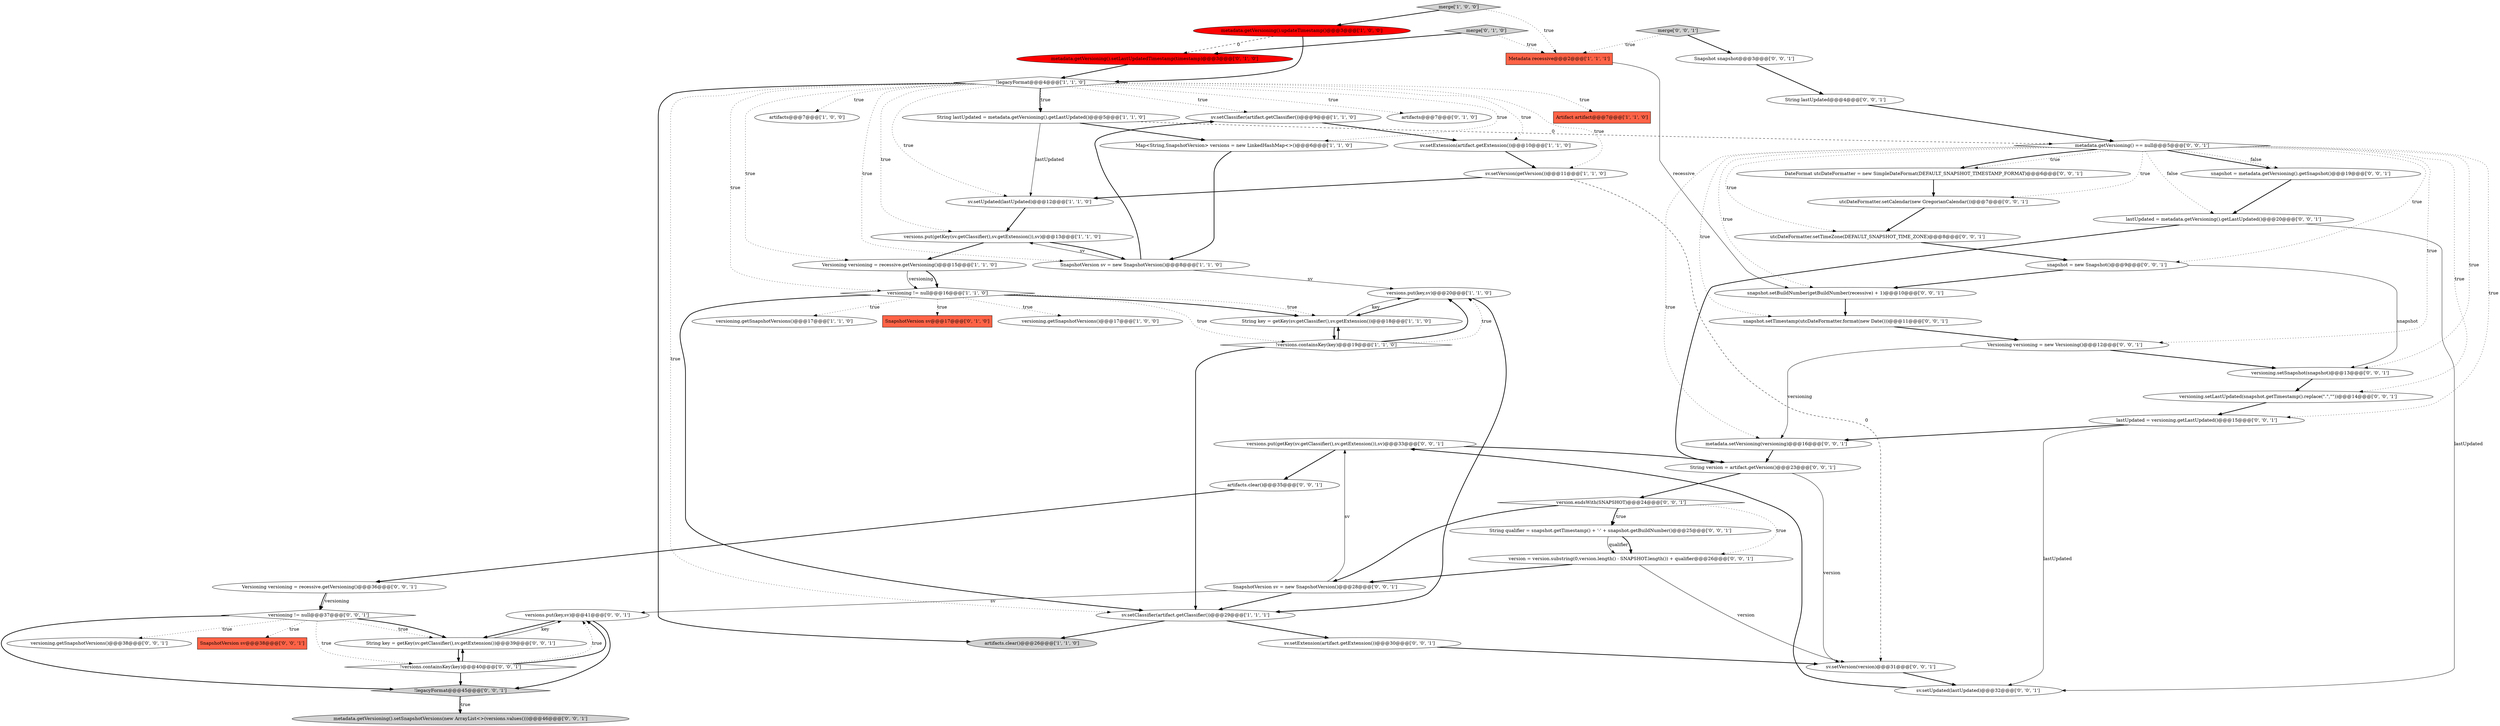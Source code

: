 digraph {
30 [style = filled, label = "versions.put(key,sv)@@@41@@@['0', '0', '1']", fillcolor = white, shape = ellipse image = "AAA0AAABBB3BBB"];
32 [style = filled, label = "versioning.getSnapshotVersions()@@@38@@@['0', '0', '1']", fillcolor = white, shape = ellipse image = "AAA0AAABBB3BBB"];
9 [style = filled, label = "versioning.getSnapshotVersions()@@@17@@@['1', '0', '0']", fillcolor = white, shape = ellipse image = "AAA0AAABBB1BBB"];
51 [style = filled, label = "sv.setExtension(artifact.getExtension())@@@30@@@['0', '0', '1']", fillcolor = white, shape = ellipse image = "AAA0AAABBB3BBB"];
19 [style = filled, label = "!legacyFormat@@@4@@@['1', '1', '0']", fillcolor = white, shape = diamond image = "AAA0AAABBB1BBB"];
42 [style = filled, label = "merge['0', '0', '1']", fillcolor = lightgray, shape = diamond image = "AAA0AAABBB3BBB"];
47 [style = filled, label = "metadata.setVersioning(versioning)@@@16@@@['0', '0', '1']", fillcolor = white, shape = ellipse image = "AAA0AAABBB3BBB"];
55 [style = filled, label = "version.endsWith(SNAPSHOT)@@@24@@@['0', '0', '1']", fillcolor = white, shape = diamond image = "AAA0AAABBB3BBB"];
33 [style = filled, label = "snapshot.setBuildNumber(getBuildNumber(recessive) + 1)@@@10@@@['0', '0', '1']", fillcolor = white, shape = ellipse image = "AAA0AAABBB3BBB"];
17 [style = filled, label = "String key = getKey(sv.getClassifier(),sv.getExtension())@@@18@@@['1', '1', '0']", fillcolor = white, shape = ellipse image = "AAA0AAABBB1BBB"];
37 [style = filled, label = "sv.setVersion(version)@@@31@@@['0', '0', '1']", fillcolor = white, shape = ellipse image = "AAA0AAABBB3BBB"];
20 [style = filled, label = "sv.setClassifier(artifact.getClassifier())@@@9@@@['1', '1', '0']", fillcolor = white, shape = ellipse image = "AAA0AAABBB1BBB"];
62 [style = filled, label = "Versioning versioning = recessive.getVersioning()@@@36@@@['0', '0', '1']", fillcolor = white, shape = ellipse image = "AAA0AAABBB3BBB"];
10 [style = filled, label = "!versions.containsKey(key)@@@19@@@['1', '1', '0']", fillcolor = white, shape = diamond image = "AAA0AAABBB1BBB"];
50 [style = filled, label = "versioning.setLastUpdated(snapshot.getTimestamp().replace(\".\",\"\"))@@@14@@@['0', '0', '1']", fillcolor = white, shape = ellipse image = "AAA0AAABBB3BBB"];
35 [style = filled, label = "DateFormat utcDateFormatter = new SimpleDateFormat(DEFAULT_SNAPSHOT_TIMESTAMP_FORMAT)@@@6@@@['0', '0', '1']", fillcolor = white, shape = ellipse image = "AAA0AAABBB3BBB"];
22 [style = filled, label = "Artifact artifact@@@7@@@['1', '1', '0']", fillcolor = tomato, shape = box image = "AAA0AAABBB1BBB"];
25 [style = filled, label = "merge['0', '1', '0']", fillcolor = lightgray, shape = diamond image = "AAA0AAABBB2BBB"];
2 [style = filled, label = "metadata.getVersioning().updateTimestamp()@@@3@@@['1', '0', '0']", fillcolor = red, shape = ellipse image = "AAA1AAABBB1BBB"];
28 [style = filled, label = "snapshot = new Snapshot()@@@9@@@['0', '0', '1']", fillcolor = white, shape = ellipse image = "AAA0AAABBB3BBB"];
41 [style = filled, label = "String version = artifact.getVersion()@@@23@@@['0', '0', '1']", fillcolor = white, shape = ellipse image = "AAA0AAABBB3BBB"];
60 [style = filled, label = "artifacts.clear()@@@35@@@['0', '0', '1']", fillcolor = white, shape = ellipse image = "AAA0AAABBB3BBB"];
31 [style = filled, label = "utcDateFormatter.setCalendar(new GregorianCalendar())@@@7@@@['0', '0', '1']", fillcolor = white, shape = ellipse image = "AAA0AAABBB3BBB"];
40 [style = filled, label = "lastUpdated = versioning.getLastUpdated()@@@15@@@['0', '0', '1']", fillcolor = white, shape = ellipse image = "AAA0AAABBB3BBB"];
38 [style = filled, label = "String key = getKey(sv.getClassifier(),sv.getExtension())@@@39@@@['0', '0', '1']", fillcolor = white, shape = ellipse image = "AAA0AAABBB3BBB"];
13 [style = filled, label = "artifacts.clear()@@@26@@@['1', '1', '0']", fillcolor = lightgray, shape = ellipse image = "AAA0AAABBB1BBB"];
4 [style = filled, label = "versioning != null@@@16@@@['1', '1', '0']", fillcolor = white, shape = diamond image = "AAA0AAABBB1BBB"];
39 [style = filled, label = "snapshot.setTimestamp(utcDateFormatter.format(new Date()))@@@11@@@['0', '0', '1']", fillcolor = white, shape = ellipse image = "AAA0AAABBB3BBB"];
43 [style = filled, label = "versioning.setSnapshot(snapshot)@@@13@@@['0', '0', '1']", fillcolor = white, shape = ellipse image = "AAA0AAABBB3BBB"];
57 [style = filled, label = "Snapshot snapshot@@@3@@@['0', '0', '1']", fillcolor = white, shape = ellipse image = "AAA0AAABBB3BBB"];
49 [style = filled, label = "version = version.substring(0,version.length() - SNAPSHOT.length()) + qualifier@@@26@@@['0', '0', '1']", fillcolor = white, shape = ellipse image = "AAA0AAABBB3BBB"];
48 [style = filled, label = "snapshot = metadata.getVersioning().getSnapshot()@@@19@@@['0', '0', '1']", fillcolor = white, shape = ellipse image = "AAA0AAABBB3BBB"];
1 [style = filled, label = "artifacts@@@7@@@['1', '0', '0']", fillcolor = white, shape = ellipse image = "AAA0AAABBB1BBB"];
45 [style = filled, label = "versions.put(getKey(sv.getClassifier(),sv.getExtension()),sv)@@@33@@@['0', '0', '1']", fillcolor = white, shape = ellipse image = "AAA0AAABBB3BBB"];
18 [style = filled, label = "Metadata recessive@@@2@@@['1', '1', '1']", fillcolor = tomato, shape = box image = "AAA0AAABBB1BBB"];
56 [style = filled, label = "sv.setUpdated(lastUpdated)@@@32@@@['0', '0', '1']", fillcolor = white, shape = ellipse image = "AAA0AAABBB3BBB"];
16 [style = filled, label = "versioning.getSnapshotVersions()@@@17@@@['1', '1', '0']", fillcolor = white, shape = ellipse image = "AAA0AAABBB1BBB"];
29 [style = filled, label = "SnapshotVersion sv = new SnapshotVersion()@@@28@@@['0', '0', '1']", fillcolor = white, shape = ellipse image = "AAA0AAABBB3BBB"];
34 [style = filled, label = "versioning != null@@@37@@@['0', '0', '1']", fillcolor = white, shape = diamond image = "AAA0AAABBB3BBB"];
15 [style = filled, label = "versions.put(getKey(sv.getClassifier(),sv.getExtension()),sv)@@@13@@@['1', '1', '0']", fillcolor = white, shape = ellipse image = "AAA0AAABBB1BBB"];
24 [style = filled, label = "metadata.getVersioning().setLastUpdatedTimestamp(timestamp)@@@3@@@['0', '1', '0']", fillcolor = red, shape = ellipse image = "AAA1AAABBB2BBB"];
21 [style = filled, label = "sv.setExtension(artifact.getExtension())@@@10@@@['1', '1', '0']", fillcolor = white, shape = ellipse image = "AAA0AAABBB1BBB"];
46 [style = filled, label = "lastUpdated = metadata.getVersioning().getLastUpdated()@@@20@@@['0', '0', '1']", fillcolor = white, shape = ellipse image = "AAA0AAABBB3BBB"];
5 [style = filled, label = "merge['1', '0', '0']", fillcolor = lightgray, shape = diamond image = "AAA0AAABBB1BBB"];
36 [style = filled, label = "String qualifier = snapshot.getTimestamp() + '-' + snapshot.getBuildNumber()@@@25@@@['0', '0', '1']", fillcolor = white, shape = ellipse image = "AAA0AAABBB3BBB"];
52 [style = filled, label = "!versions.containsKey(key)@@@40@@@['0', '0', '1']", fillcolor = white, shape = diamond image = "AAA0AAABBB3BBB"];
27 [style = filled, label = "utcDateFormatter.setTimeZone(DEFAULT_SNAPSHOT_TIME_ZONE)@@@8@@@['0', '0', '1']", fillcolor = white, shape = ellipse image = "AAA0AAABBB3BBB"];
3 [style = filled, label = "SnapshotVersion sv = new SnapshotVersion()@@@8@@@['1', '1', '0']", fillcolor = white, shape = ellipse image = "AAA0AAABBB1BBB"];
54 [style = filled, label = "String lastUpdated@@@4@@@['0', '0', '1']", fillcolor = white, shape = ellipse image = "AAA0AAABBB3BBB"];
11 [style = filled, label = "sv.setVersion(getVersion())@@@11@@@['1', '1', '0']", fillcolor = white, shape = ellipse image = "AAA0AAABBB1BBB"];
53 [style = filled, label = "metadata.getVersioning() == null@@@5@@@['0', '0', '1']", fillcolor = white, shape = diamond image = "AAA0AAABBB3BBB"];
61 [style = filled, label = "metadata.getVersioning().setSnapshotVersions(new ArrayList<>(versions.values()))@@@46@@@['0', '0', '1']", fillcolor = lightgray, shape = ellipse image = "AAA0AAABBB3BBB"];
26 [style = filled, label = "SnapshotVersion sv@@@17@@@['0', '1', '0']", fillcolor = tomato, shape = box image = "AAA0AAABBB2BBB"];
0 [style = filled, label = "sv.setClassifier(artifact.getClassifier())@@@29@@@['1', '1', '1']", fillcolor = white, shape = ellipse image = "AAA0AAABBB1BBB"];
23 [style = filled, label = "artifacts@@@7@@@['0', '1', '0']", fillcolor = white, shape = ellipse image = "AAA0AAABBB2BBB"];
12 [style = filled, label = "Versioning versioning = recessive.getVersioning()@@@15@@@['1', '1', '0']", fillcolor = white, shape = ellipse image = "AAA0AAABBB1BBB"];
14 [style = filled, label = "sv.setUpdated(lastUpdated)@@@12@@@['1', '1', '0']", fillcolor = white, shape = ellipse image = "AAA0AAABBB1BBB"];
8 [style = filled, label = "Map<String,SnapshotVersion> versions = new LinkedHashMap<>()@@@6@@@['1', '1', '0']", fillcolor = white, shape = ellipse image = "AAA0AAABBB1BBB"];
44 [style = filled, label = "SnapshotVersion sv@@@38@@@['0', '0', '1']", fillcolor = tomato, shape = box image = "AAA0AAABBB3BBB"];
7 [style = filled, label = "String lastUpdated = metadata.getVersioning().getLastUpdated()@@@5@@@['1', '1', '0']", fillcolor = white, shape = ellipse image = "AAA0AAABBB1BBB"];
58 [style = filled, label = "!legacyFormat@@@45@@@['0', '0', '1']", fillcolor = lightgray, shape = diamond image = "AAA0AAABBB3BBB"];
6 [style = filled, label = "versions.put(key,sv)@@@20@@@['1', '1', '0']", fillcolor = white, shape = ellipse image = "AAA0AAABBB1BBB"];
59 [style = filled, label = "Versioning versioning = new Versioning()@@@12@@@['0', '0', '1']", fillcolor = white, shape = ellipse image = "AAA0AAABBB3BBB"];
12->4 [style = solid, label="versioning"];
53->35 [style = dotted, label="true"];
55->36 [style = bold, label=""];
0->13 [style = bold, label=""];
5->18 [style = dotted, label="true"];
11->14 [style = bold, label=""];
38->52 [style = bold, label=""];
59->47 [style = solid, label="versioning"];
39->59 [style = bold, label=""];
27->28 [style = bold, label=""];
53->39 [style = dotted, label="true"];
29->0 [style = bold, label=""];
53->59 [style = dotted, label="true"];
10->17 [style = bold, label=""];
7->8 [style = bold, label=""];
25->18 [style = dotted, label="true"];
34->58 [style = bold, label=""];
49->37 [style = solid, label="version"];
53->33 [style = dotted, label="true"];
53->47 [style = dotted, label="true"];
62->34 [style = solid, label="versioning"];
19->11 [style = dotted, label="true"];
3->15 [style = solid, label="sv"];
40->47 [style = bold, label=""];
54->53 [style = bold, label=""];
52->30 [style = dotted, label="true"];
53->43 [style = dotted, label="true"];
3->6 [style = solid, label="sv"];
4->17 [style = dotted, label="true"];
53->48 [style = bold, label=""];
55->36 [style = dotted, label="true"];
53->27 [style = dotted, label="true"];
57->54 [style = bold, label=""];
45->41 [style = bold, label=""];
35->31 [style = bold, label=""];
10->6 [style = dotted, label="true"];
24->19 [style = bold, label=""];
34->52 [style = dotted, label="true"];
55->29 [style = bold, label=""];
36->49 [style = solid, label="qualifier"];
60->62 [style = bold, label=""];
19->21 [style = dotted, label="true"];
30->58 [style = bold, label=""];
46->41 [style = bold, label=""];
4->0 [style = bold, label=""];
34->38 [style = dotted, label="true"];
53->35 [style = bold, label=""];
52->58 [style = bold, label=""];
18->33 [style = solid, label="recessive"];
25->24 [style = bold, label=""];
19->13 [style = bold, label=""];
31->27 [style = bold, label=""];
21->11 [style = bold, label=""];
19->4 [style = dotted, label="true"];
36->49 [style = bold, label=""];
19->3 [style = dotted, label="true"];
19->0 [style = dotted, label="true"];
10->0 [style = bold, label=""];
19->22 [style = dotted, label="true"];
47->41 [style = bold, label=""];
41->37 [style = solid, label="version"];
7->14 [style = solid, label="lastUpdated"];
14->15 [style = bold, label=""];
15->12 [style = bold, label=""];
45->60 [style = bold, label=""];
34->38 [style = bold, label=""];
2->24 [style = dashed, label="0"];
59->43 [style = bold, label=""];
4->26 [style = dotted, label="true"];
6->17 [style = bold, label=""];
17->10 [style = bold, label=""];
19->1 [style = dotted, label="true"];
58->61 [style = bold, label=""];
55->49 [style = dotted, label="true"];
4->17 [style = bold, label=""];
4->10 [style = dotted, label="true"];
8->3 [style = bold, label=""];
53->28 [style = dotted, label="true"];
17->6 [style = solid, label="key"];
19->12 [style = dotted, label="true"];
53->50 [style = dotted, label="true"];
29->30 [style = solid, label="sv"];
28->43 [style = solid, label="snapshot"];
19->7 [style = dotted, label="true"];
19->15 [style = dotted, label="true"];
15->3 [style = bold, label=""];
10->6 [style = bold, label=""];
19->8 [style = dotted, label="true"];
53->46 [style = dotted, label="false"];
48->46 [style = bold, label=""];
53->31 [style = dotted, label="true"];
51->37 [style = bold, label=""];
56->45 [style = bold, label=""];
42->18 [style = dotted, label="true"];
42->57 [style = bold, label=""];
53->40 [style = dotted, label="true"];
7->53 [style = dashed, label="0"];
62->34 [style = bold, label=""];
58->61 [style = dotted, label="true"];
49->29 [style = bold, label=""];
34->32 [style = dotted, label="true"];
19->14 [style = dotted, label="true"];
30->38 [style = bold, label=""];
34->44 [style = dotted, label="true"];
2->19 [style = bold, label=""];
43->50 [style = bold, label=""];
41->55 [style = bold, label=""];
19->20 [style = dotted, label="true"];
40->56 [style = solid, label="lastUpdated"];
52->38 [style = bold, label=""];
19->23 [style = dotted, label="true"];
6->0 [style = bold, label=""];
38->30 [style = solid, label="key"];
20->21 [style = bold, label=""];
5->2 [style = bold, label=""];
3->20 [style = bold, label=""];
28->33 [style = bold, label=""];
33->39 [style = bold, label=""];
12->4 [style = bold, label=""];
50->40 [style = bold, label=""];
0->51 [style = bold, label=""];
11->37 [style = dashed, label="0"];
4->16 [style = dotted, label="true"];
4->9 [style = dotted, label="true"];
19->7 [style = bold, label=""];
29->45 [style = solid, label="sv"];
53->48 [style = dotted, label="false"];
52->30 [style = bold, label=""];
46->56 [style = solid, label="lastUpdated"];
37->56 [style = bold, label=""];
}
